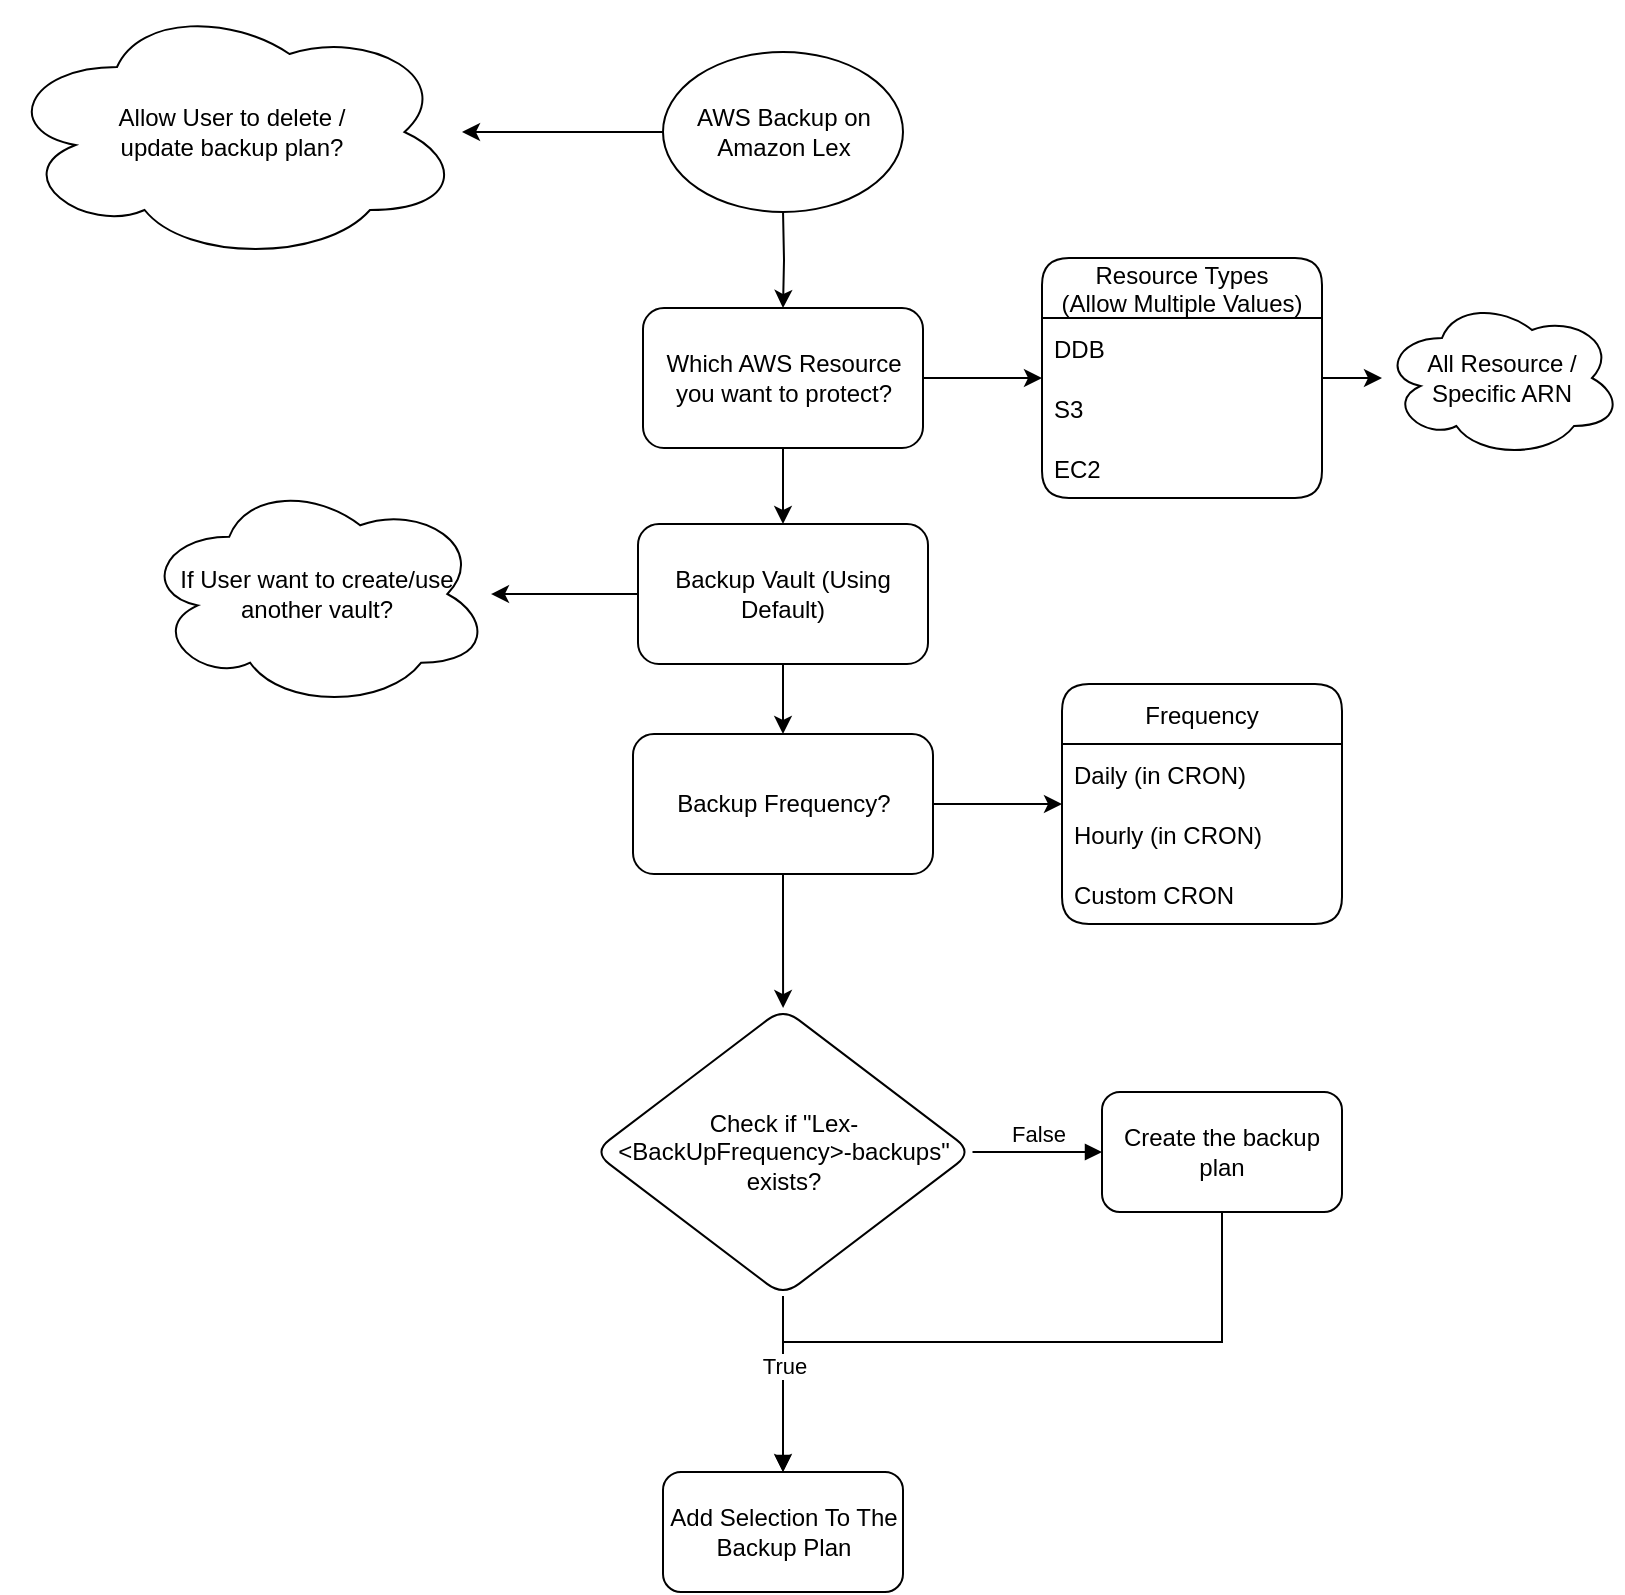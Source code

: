 <mxfile version="20.2.0" type="device"><diagram id="Uv5qHTSnSAjTxs7VwgPE" name="Page-1"><mxGraphModel dx="1278" dy="1717" grid="1" gridSize="10" guides="1" tooltips="1" connect="1" arrows="1" fold="1" page="1" pageScale="1" pageWidth="850" pageHeight="1100" math="0" shadow="0"><root><mxCell id="0"/><mxCell id="1" parent="0"/><mxCell id="VCkKU_362TH5Q47PQzM1-7" value="" style="edgeStyle=orthogonalEdgeStyle;rounded=0;orthogonalLoop=1;jettySize=auto;html=1;" edge="1" parent="1" target="VCkKU_362TH5Q47PQzM1-2"><mxGeometry relative="1" as="geometry"><mxPoint x="400.5" y="79" as="sourcePoint"/></mxGeometry></mxCell><mxCell id="VCkKU_362TH5Q47PQzM1-8" value="" style="edgeStyle=orthogonalEdgeStyle;rounded=0;orthogonalLoop=1;jettySize=auto;html=1;" edge="1" parent="1" source="VCkKU_362TH5Q47PQzM1-2" target="VCkKU_362TH5Q47PQzM1-5"><mxGeometry relative="1" as="geometry"/></mxCell><mxCell id="VCkKU_362TH5Q47PQzM1-42" style="edgeStyle=orthogonalEdgeStyle;rounded=0;orthogonalLoop=1;jettySize=auto;html=1;exitX=1;exitY=0.5;exitDx=0;exitDy=0;entryX=0;entryY=0.5;entryDx=0;entryDy=0;" edge="1" parent="1" source="VCkKU_362TH5Q47PQzM1-2" target="VCkKU_362TH5Q47PQzM1-35"><mxGeometry relative="1" as="geometry"/></mxCell><mxCell id="VCkKU_362TH5Q47PQzM1-2" value="Which AWS Resource you want to protect?" style="rounded=1;whiteSpace=wrap;html=1;" vertex="1" parent="1"><mxGeometry x="330.5" y="128" width="140" height="70" as="geometry"/></mxCell><mxCell id="VCkKU_362TH5Q47PQzM1-53" style="edgeStyle=orthogonalEdgeStyle;rounded=0;orthogonalLoop=1;jettySize=auto;html=1;exitX=1;exitY=0.5;exitDx=0;exitDy=0;entryX=0;entryY=0.5;entryDx=0;entryDy=0;" edge="1" parent="1" source="VCkKU_362TH5Q47PQzM1-4" target="VCkKU_362TH5Q47PQzM1-49"><mxGeometry relative="1" as="geometry"/></mxCell><mxCell id="VCkKU_362TH5Q47PQzM1-55" value="" style="edgeStyle=orthogonalEdgeStyle;rounded=0;orthogonalLoop=1;jettySize=auto;html=1;" edge="1" parent="1" source="VCkKU_362TH5Q47PQzM1-4" target="VCkKU_362TH5Q47PQzM1-54"><mxGeometry relative="1" as="geometry"/></mxCell><mxCell id="VCkKU_362TH5Q47PQzM1-4" value="Backup Frequency?" style="rounded=1;whiteSpace=wrap;html=1;" vertex="1" parent="1"><mxGeometry x="325.5" y="341" width="150" height="70" as="geometry"/></mxCell><mxCell id="VCkKU_362TH5Q47PQzM1-9" value="" style="edgeStyle=orthogonalEdgeStyle;rounded=0;orthogonalLoop=1;jettySize=auto;html=1;" edge="1" parent="1" source="VCkKU_362TH5Q47PQzM1-5" target="VCkKU_362TH5Q47PQzM1-4"><mxGeometry relative="1" as="geometry"/></mxCell><mxCell id="VCkKU_362TH5Q47PQzM1-48" value="" style="edgeStyle=orthogonalEdgeStyle;rounded=0;orthogonalLoop=1;jettySize=auto;html=1;" edge="1" parent="1" source="VCkKU_362TH5Q47PQzM1-5" target="VCkKU_362TH5Q47PQzM1-47"><mxGeometry relative="1" as="geometry"/></mxCell><mxCell id="VCkKU_362TH5Q47PQzM1-5" value="Backup Vault (Using Default)" style="rounded=1;whiteSpace=wrap;html=1;" vertex="1" parent="1"><mxGeometry x="328" y="236" width="145" height="70" as="geometry"/></mxCell><mxCell id="VCkKU_362TH5Q47PQzM1-46" value="" style="edgeStyle=orthogonalEdgeStyle;rounded=0;orthogonalLoop=1;jettySize=auto;html=1;" edge="1" parent="1" source="VCkKU_362TH5Q47PQzM1-35" target="VCkKU_362TH5Q47PQzM1-45"><mxGeometry relative="1" as="geometry"/></mxCell><mxCell id="VCkKU_362TH5Q47PQzM1-35" value="Resource Types&#10;(Allow Multiple Values)" style="swimlane;fontStyle=0;childLayout=stackLayout;horizontal=1;startSize=30;horizontalStack=0;resizeParent=1;resizeParentMax=0;resizeLast=0;collapsible=1;marginBottom=0;rounded=1;shadow=0;glass=0;sketch=0;" vertex="1" parent="1"><mxGeometry x="530" y="103" width="140" height="120" as="geometry"/></mxCell><mxCell id="VCkKU_362TH5Q47PQzM1-36" value="DDB" style="text;strokeColor=none;fillColor=none;align=left;verticalAlign=middle;spacingLeft=4;spacingRight=4;overflow=hidden;points=[[0,0.5],[1,0.5]];portConstraint=eastwest;rotatable=0;rounded=1;shadow=0;glass=0;sketch=0;" vertex="1" parent="VCkKU_362TH5Q47PQzM1-35"><mxGeometry y="30" width="140" height="30" as="geometry"/></mxCell><mxCell id="VCkKU_362TH5Q47PQzM1-37" value="S3" style="text;strokeColor=none;fillColor=none;align=left;verticalAlign=middle;spacingLeft=4;spacingRight=4;overflow=hidden;points=[[0,0.5],[1,0.5]];portConstraint=eastwest;rotatable=0;rounded=1;shadow=0;glass=0;sketch=0;" vertex="1" parent="VCkKU_362TH5Q47PQzM1-35"><mxGeometry y="60" width="140" height="30" as="geometry"/></mxCell><mxCell id="VCkKU_362TH5Q47PQzM1-38" value="EC2" style="text;strokeColor=none;fillColor=none;align=left;verticalAlign=middle;spacingLeft=4;spacingRight=4;overflow=hidden;points=[[0,0.5],[1,0.5]];portConstraint=eastwest;rotatable=0;rounded=1;shadow=0;glass=0;sketch=0;" vertex="1" parent="VCkKU_362TH5Q47PQzM1-35"><mxGeometry y="90" width="140" height="30" as="geometry"/></mxCell><mxCell id="VCkKU_362TH5Q47PQzM1-45" value="All Resource / Specific ARN" style="ellipse;shape=cloud;whiteSpace=wrap;html=1;fontStyle=0;startSize=30;rounded=1;shadow=0;glass=0;sketch=0;" vertex="1" parent="1"><mxGeometry x="700" y="123" width="120" height="80" as="geometry"/></mxCell><mxCell id="VCkKU_362TH5Q47PQzM1-47" value="If User want to create/use another vault?" style="ellipse;shape=cloud;whiteSpace=wrap;html=1;rounded=1;" vertex="1" parent="1"><mxGeometry x="80" y="213.75" width="174.5" height="114.5" as="geometry"/></mxCell><mxCell id="VCkKU_362TH5Q47PQzM1-49" value="Frequency" style="swimlane;fontStyle=0;childLayout=stackLayout;horizontal=1;startSize=30;horizontalStack=0;resizeParent=1;resizeParentMax=0;resizeLast=0;collapsible=1;marginBottom=0;rounded=1;shadow=0;glass=0;sketch=0;" vertex="1" parent="1"><mxGeometry x="540" y="316" width="140" height="120" as="geometry"/></mxCell><mxCell id="VCkKU_362TH5Q47PQzM1-50" value="Daily (in CRON)" style="text;strokeColor=none;fillColor=none;align=left;verticalAlign=middle;spacingLeft=4;spacingRight=4;overflow=hidden;points=[[0,0.5],[1,0.5]];portConstraint=eastwest;rotatable=0;rounded=1;shadow=0;glass=0;sketch=0;" vertex="1" parent="VCkKU_362TH5Q47PQzM1-49"><mxGeometry y="30" width="140" height="30" as="geometry"/></mxCell><mxCell id="VCkKU_362TH5Q47PQzM1-51" value="Hourly (in CRON)" style="text;strokeColor=none;fillColor=none;align=left;verticalAlign=middle;spacingLeft=4;spacingRight=4;overflow=hidden;points=[[0,0.5],[1,0.5]];portConstraint=eastwest;rotatable=0;rounded=1;shadow=0;glass=0;sketch=0;" vertex="1" parent="VCkKU_362TH5Q47PQzM1-49"><mxGeometry y="60" width="140" height="30" as="geometry"/></mxCell><mxCell id="VCkKU_362TH5Q47PQzM1-52" value="Custom CRON" style="text;strokeColor=none;fillColor=none;align=left;verticalAlign=middle;spacingLeft=4;spacingRight=4;overflow=hidden;points=[[0,0.5],[1,0.5]];portConstraint=eastwest;rotatable=0;rounded=1;shadow=0;glass=0;sketch=0;" vertex="1" parent="VCkKU_362TH5Q47PQzM1-49"><mxGeometry y="90" width="140" height="30" as="geometry"/></mxCell><mxCell id="VCkKU_362TH5Q47PQzM1-54" value="Check if &quot;Lex-&amp;lt;BackUpFrequency&amp;gt;-backups&quot; exists?" style="rhombus;whiteSpace=wrap;html=1;rounded=1;" vertex="1" parent="1"><mxGeometry x="305.75" y="478" width="189.5" height="144" as="geometry"/></mxCell><mxCell id="VCkKU_362TH5Q47PQzM1-75" style="edgeStyle=orthogonalEdgeStyle;rounded=0;orthogonalLoop=1;jettySize=auto;html=1;exitX=0.5;exitY=1;exitDx=0;exitDy=0;entryX=0.5;entryY=0;entryDx=0;entryDy=0;fontFamily=Helvetica;" edge="1" parent="1" source="VCkKU_362TH5Q47PQzM1-56" target="VCkKU_362TH5Q47PQzM1-74"><mxGeometry relative="1" as="geometry"/></mxCell><mxCell id="VCkKU_362TH5Q47PQzM1-56" value="Create the backup plan" style="whiteSpace=wrap;html=1;rounded=1;" vertex="1" parent="1"><mxGeometry x="560" y="520" width="120" height="60" as="geometry"/></mxCell><mxCell id="VCkKU_362TH5Q47PQzM1-61" value="False" style="html=1;verticalAlign=bottom;endArrow=block;rounded=0;fontFamily=Helvetica;entryX=0;entryY=0.5;entryDx=0;entryDy=0;exitX=1;exitY=0.5;exitDx=0;exitDy=0;" edge="1" parent="1" source="VCkKU_362TH5Q47PQzM1-54" target="VCkKU_362TH5Q47PQzM1-56"><mxGeometry width="80" relative="1" as="geometry"><mxPoint x="510" y="550" as="sourcePoint"/><mxPoint x="570" y="550" as="targetPoint"/></mxGeometry></mxCell><mxCell id="VCkKU_362TH5Q47PQzM1-67" value="" style="edgeStyle=orthogonalEdgeStyle;rounded=0;orthogonalLoop=1;jettySize=auto;html=1;fontFamily=Helvetica;" edge="1" parent="1" source="VCkKU_362TH5Q47PQzM1-64" target="VCkKU_362TH5Q47PQzM1-66"><mxGeometry relative="1" as="geometry"/></mxCell><mxCell id="VCkKU_362TH5Q47PQzM1-64" value="AWS Backup on Amazon Lex" style="ellipse;whiteSpace=wrap;html=1;rounded=1;shadow=0;glass=0;sketch=0;fontFamily=Helvetica;" vertex="1" parent="1"><mxGeometry x="340.5" width="120" height="80" as="geometry"/></mxCell><mxCell id="VCkKU_362TH5Q47PQzM1-66" value="Allow User to delete /&lt;br&gt;update backup plan?" style="ellipse;shape=cloud;whiteSpace=wrap;html=1;rounded=1;shadow=0;glass=0;sketch=0;" vertex="1" parent="1"><mxGeometry x="10" y="-25" width="230" height="130" as="geometry"/></mxCell><mxCell id="VCkKU_362TH5Q47PQzM1-73" value="True" style="html=1;verticalAlign=bottom;endArrow=block;rounded=0;fontFamily=Helvetica;exitX=0.5;exitY=1;exitDx=0;exitDy=0;entryX=0.5;entryY=0;entryDx=0;entryDy=0;" edge="1" parent="1" source="VCkKU_362TH5Q47PQzM1-54" target="VCkKU_362TH5Q47PQzM1-74"><mxGeometry width="80" relative="1" as="geometry"><mxPoint x="400" y="650" as="sourcePoint"/><mxPoint x="400" y="760" as="targetPoint"/></mxGeometry></mxCell><mxCell id="VCkKU_362TH5Q47PQzM1-74" value="Add Selection To The Backup Plan" style="rounded=1;whiteSpace=wrap;html=1;shadow=0;glass=0;sketch=0;fontFamily=Helvetica;" vertex="1" parent="1"><mxGeometry x="340.5" y="710" width="120" height="60" as="geometry"/></mxCell></root></mxGraphModel></diagram></mxfile>